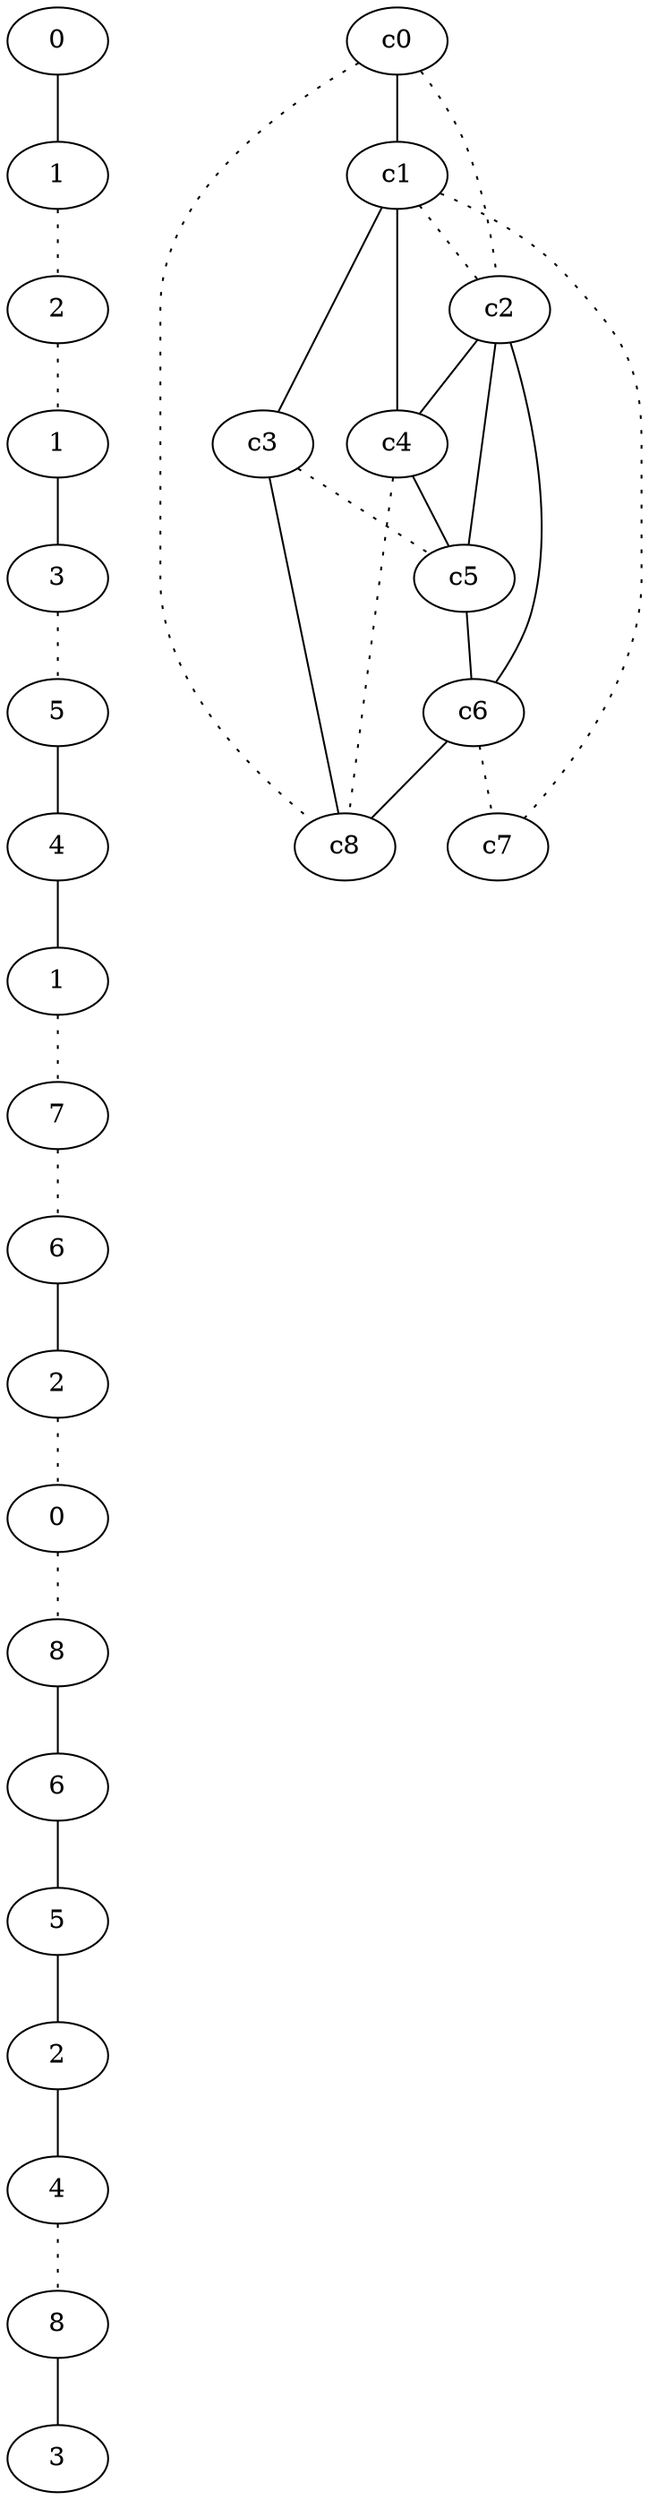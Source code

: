 graph {
a0[label=0];
a1[label=1];
a2[label=2];
a3[label=1];
a4[label=3];
a5[label=5];
a6[label=4];
a7[label=1];
a8[label=7];
a9[label=6];
a10[label=2];
a11[label=0];
a12[label=8];
a13[label=6];
a14[label=5];
a15[label=2];
a16[label=4];
a17[label=8];
a18[label=3];
a0 -- a1;
a1 -- a2 [style=dotted];
a2 -- a3 [style=dotted];
a3 -- a4;
a4 -- a5 [style=dotted];
a5 -- a6;
a6 -- a7;
a7 -- a8 [style=dotted];
a8 -- a9 [style=dotted];
a9 -- a10;
a10 -- a11 [style=dotted];
a11 -- a12 [style=dotted];
a12 -- a13;
a13 -- a14;
a14 -- a15;
a15 -- a16;
a16 -- a17 [style=dotted];
a17 -- a18;
c0 -- c1;
c0 -- c2 [style=dotted];
c0 -- c8 [style=dotted];
c1 -- c2 [style=dotted];
c1 -- c3;
c1 -- c4;
c1 -- c7 [style=dotted];
c2 -- c4;
c2 -- c5;
c2 -- c6;
c3 -- c5 [style=dotted];
c3 -- c8;
c4 -- c5;
c4 -- c8 [style=dotted];
c5 -- c6;
c6 -- c7 [style=dotted];
c6 -- c8;
}
